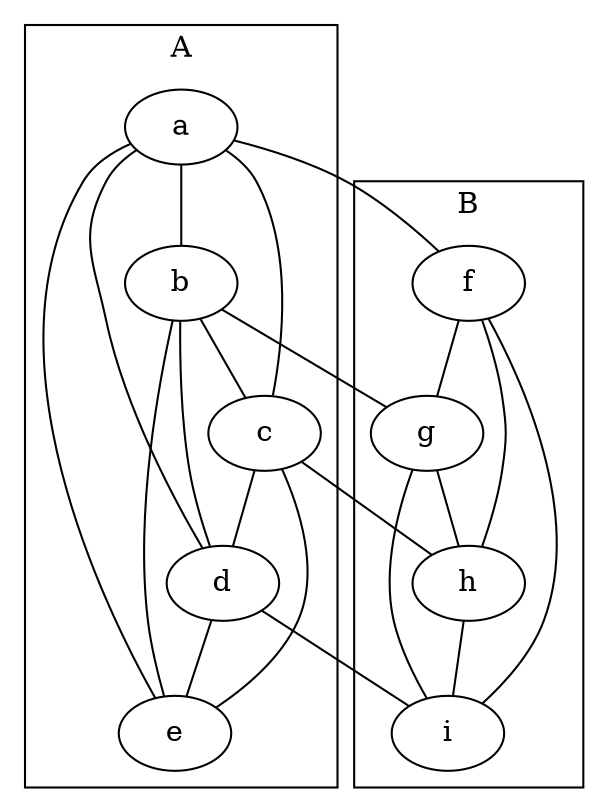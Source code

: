 graph G {

	subgraph cluster2 {
		label = "A"
		a -- b
		a -- c
		a -- d
		a -- e
		b -- c
		b -- d
		b -- e
		c -- d
		c -- e
		d -- e
		
	}
	
	subgraph cluster1 {
	  label = "B"
		f -- g
		f -- h
		f -- i
		g -- h
		g -- i
		h -- i
	}
	
	a -- f
	b -- g
	c -- h
	d -- i
}